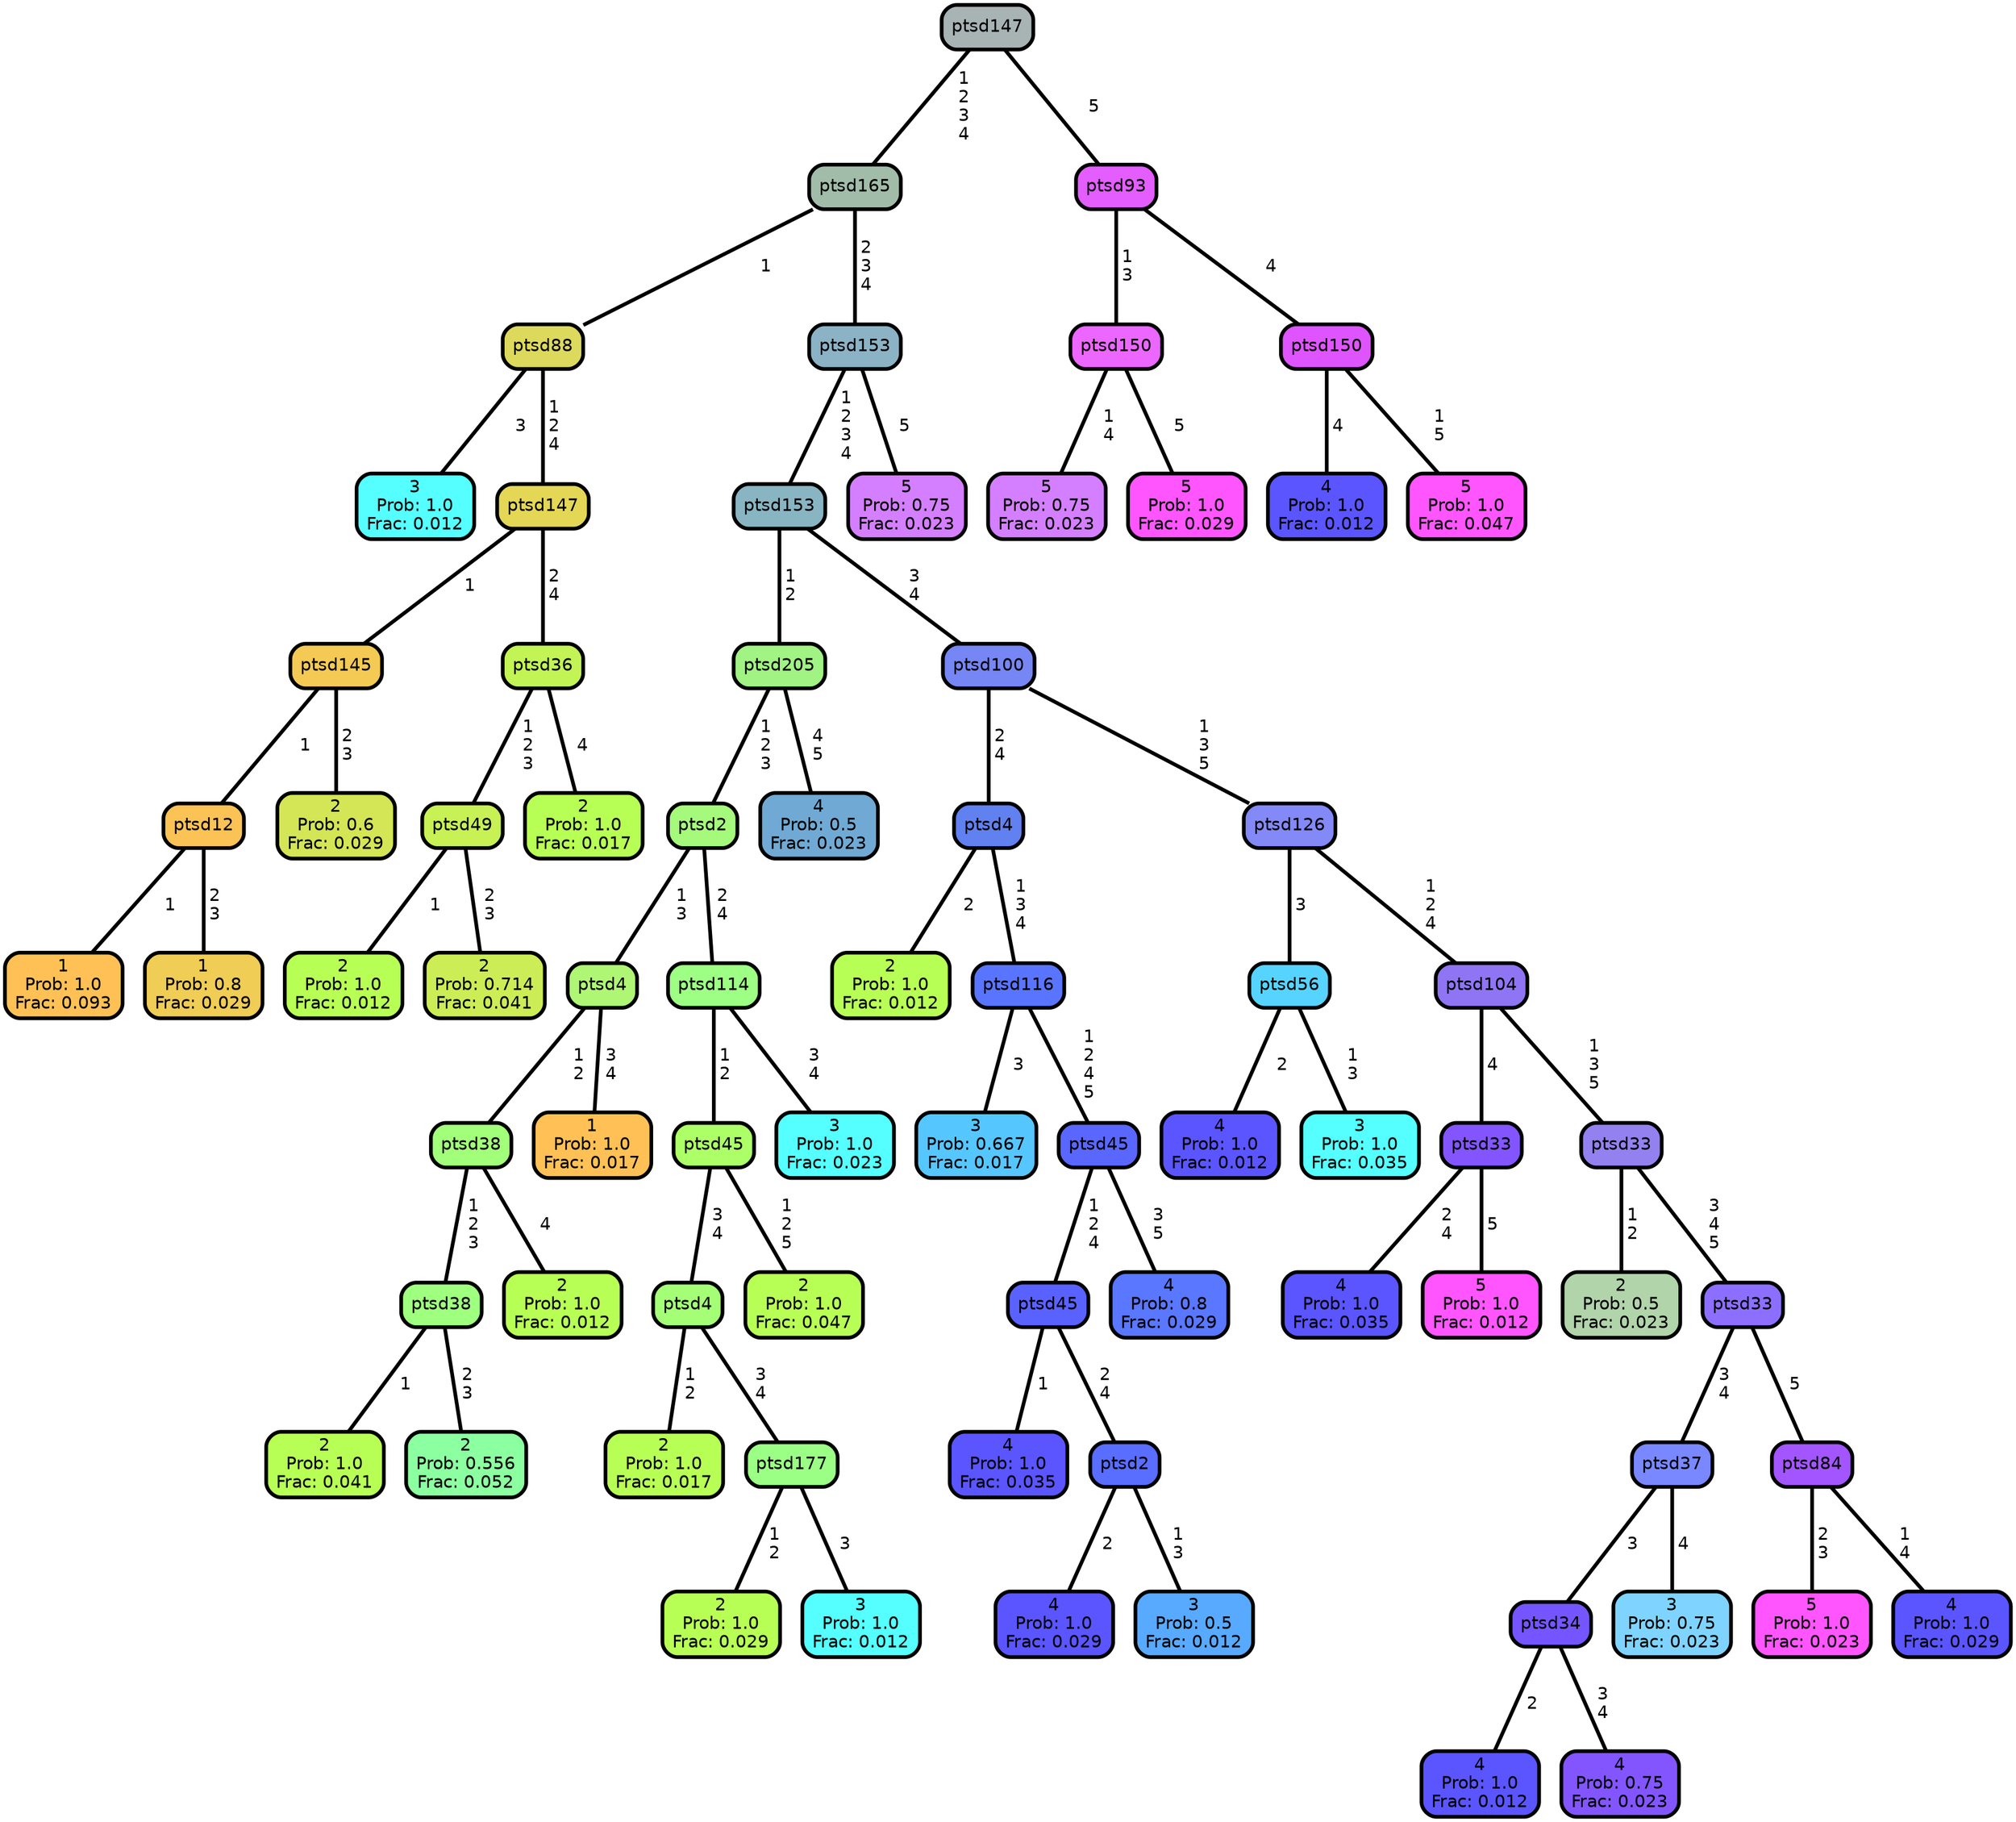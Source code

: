 graph Tree {
node [shape=box, style="filled, rounded",color="black",penwidth="3",fontcolor="black",                 fontname=helvetica] ;
graph [ranksep="0 equally", splines=straight,                 bgcolor=transparent, dpi=200] ;
edge [fontname=helvetica, color=black] ;
0 [label="3
Prob: 1.0
Frac: 0.012", fillcolor="#55ffff"] ;
1 [label="ptsd88", fillcolor="#ddd95d"] ;
2 [label="1
Prob: 1.0
Frac: 0.093", fillcolor="#ffc155"] ;
3 [label="ptsd12", fillcolor="#fbc355"] ;
4 [label="1
Prob: 0.8
Frac: 0.029", fillcolor="#f0cd55"] ;
5 [label="ptsd145", fillcolor="#f4ca55"] ;
6 [label="2
Prob: 0.6
Frac: 0.029", fillcolor="#d4e655"] ;
7 [label="ptsd147", fillcolor="#e4d755"] ;
8 [label="2
Prob: 1.0
Frac: 0.012", fillcolor="#b8ff55"] ;
9 [label="ptsd49", fillcolor="#c7f155"] ;
10 [label="2
Prob: 0.714
Frac: 0.041", fillcolor="#cced55"] ;
11 [label="ptsd36", fillcolor="#c3f455"] ;
12 [label="2
Prob: 1.0
Frac: 0.017", fillcolor="#b8ff55"] ;
13 [label="ptsd165", fillcolor="#a1bdaa"] ;
14 [label="2
Prob: 1.0
Frac: 0.041", fillcolor="#b8ff55"] ;
15 [label="ptsd38", fillcolor="#9fff7f"] ;
16 [label="2
Prob: 0.556
Frac: 0.052", fillcolor="#8cffa0"] ;
17 [label="ptsd38", fillcolor="#a2ff7a"] ;
18 [label="2
Prob: 1.0
Frac: 0.012", fillcolor="#b8ff55"] ;
19 [label="ptsd4", fillcolor="#aff675"] ;
20 [label="1
Prob: 1.0
Frac: 0.017", fillcolor="#ffc155"] ;
21 [label="ptsd2", fillcolor="#a5fa7c"] ;
22 [label="2
Prob: 1.0
Frac: 0.017", fillcolor="#b8ff55"] ;
23 [label="ptsd4", fillcolor="#a4ff77"] ;
24 [label="2
Prob: 1.0
Frac: 0.029", fillcolor="#b8ff55"] ;
25 [label="ptsd177", fillcolor="#9bff85"] ;
26 [label="3
Prob: 1.0
Frac: 0.012", fillcolor="#55ffff"] ;
27 [label="ptsd45", fillcolor="#adff67"] ;
28 [label="2
Prob: 1.0
Frac: 0.047", fillcolor="#b8ff55"] ;
29 [label="ptsd114", fillcolor="#9dff83"] ;
30 [label="3
Prob: 1.0
Frac: 0.023", fillcolor="#55ffff"] ;
31 [label="ptsd205", fillcolor="#a1f384"] ;
32 [label="4
Prob: 0.5
Frac: 0.023", fillcolor="#70aad4"] ;
33 [label="ptsd153", fillcolor="#89b5c3"] ;
34 [label="2
Prob: 1.0
Frac: 0.012", fillcolor="#b8ff55"] ;
35 [label="ptsd4", fillcolor="#6181f0"] ;
36 [label="3
Prob: 0.667
Frac: 0.017", fillcolor="#56c6ff"] ;
37 [label="ptsd116", fillcolor="#5975ff"] ;
38 [label="4
Prob: 1.0
Frac: 0.035", fillcolor="#5a55ff"] ;
39 [label="ptsd45", fillcolor="#5962ff"] ;
40 [label="4
Prob: 1.0
Frac: 0.029", fillcolor="#5a55ff"] ;
41 [label="ptsd2", fillcolor="#596dff"] ;
42 [label="3
Prob: 0.5
Frac: 0.012", fillcolor="#57aaff"] ;
43 [label="ptsd45", fillcolor="#5967ff"] ;
44 [label="4
Prob: 0.8
Frac: 0.029", fillcolor="#5977ff"] ;
45 [label="ptsd100", fillcolor="#7686f4"] ;
46 [label="4
Prob: 1.0
Frac: 0.012", fillcolor="#5a55ff"] ;
47 [label="ptsd56", fillcolor="#56d4ff"] ;
48 [label="3
Prob: 1.0
Frac: 0.035", fillcolor="#55ffff"] ;
49 [label="ptsd126", fillcolor="#8389f6"] ;
50 [label="4
Prob: 1.0
Frac: 0.035", fillcolor="#5a55ff"] ;
51 [label="ptsd33", fillcolor="#8355ff"] ;
52 [label="5
Prob: 1.0
Frac: 0.012", fillcolor="#ff55ff"] ;
53 [label="ptsd104", fillcolor="#8f75f4"] ;
54 [label="2
Prob: 0.5
Frac: 0.023", fillcolor="#b1d4aa"] ;
55 [label="ptsd33", fillcolor="#9381f0"] ;
56 [label="4
Prob: 1.0
Frac: 0.012", fillcolor="#5a55ff"] ;
57 [label="ptsd34", fillcolor="#7555ff"] ;
58 [label="4
Prob: 0.75
Frac: 0.023", fillcolor="#8355ff"] ;
59 [label="ptsd37", fillcolor="#7988ff"] ;
60 [label="3
Prob: 0.75
Frac: 0.023", fillcolor="#7fd4ff"] ;
61 [label="ptsd33", fillcolor="#8d6fff"] ;
62 [label="5
Prob: 1.0
Frac: 0.023", fillcolor="#ff55ff"] ;
63 [label="ptsd84", fillcolor="#a355ff"] ;
64 [label="4
Prob: 1.0
Frac: 0.029", fillcolor="#5a55ff"] ;
65 [label="ptsd153", fillcolor="#8bb3c5"] ;
66 [label="5
Prob: 0.75
Frac: 0.023", fillcolor="#d47fff"] ;
67 [label="ptsd147", fillcolor="#a8b3b3"] ;
68 [label="5
Prob: 0.75
Frac: 0.023", fillcolor="#d47fff"] ;
69 [label="ptsd150", fillcolor="#ec67ff"] ;
70 [label="5
Prob: 1.0
Frac: 0.029", fillcolor="#ff55ff"] ;
71 [label="ptsd93", fillcolor="#e45dff"] ;
72 [label="4
Prob: 1.0
Frac: 0.012", fillcolor="#5a55ff"] ;
73 [label="ptsd150", fillcolor="#de55ff"] ;
74 [label="5
Prob: 1.0
Frac: 0.047", fillcolor="#ff55ff"] ;
1 -- 0 [label=" 3",penwidth=3] ;
1 -- 7 [label=" 1\n 2\n 4",penwidth=3] ;
3 -- 2 [label=" 1",penwidth=3] ;
3 -- 4 [label=" 2\n 3",penwidth=3] ;
5 -- 3 [label=" 1",penwidth=3] ;
5 -- 6 [label=" 2\n 3",penwidth=3] ;
7 -- 5 [label=" 1",penwidth=3] ;
7 -- 11 [label=" 2\n 4",penwidth=3] ;
9 -- 8 [label=" 1",penwidth=3] ;
9 -- 10 [label=" 2\n 3",penwidth=3] ;
11 -- 9 [label=" 1\n 2\n 3",penwidth=3] ;
11 -- 12 [label=" 4",penwidth=3] ;
13 -- 1 [label=" 1",penwidth=3] ;
13 -- 65 [label=" 2\n 3\n 4",penwidth=3] ;
15 -- 14 [label=" 1",penwidth=3] ;
15 -- 16 [label=" 2\n 3",penwidth=3] ;
17 -- 15 [label=" 1\n 2\n 3",penwidth=3] ;
17 -- 18 [label=" 4",penwidth=3] ;
19 -- 17 [label=" 1\n 2",penwidth=3] ;
19 -- 20 [label=" 3\n 4",penwidth=3] ;
21 -- 19 [label=" 1\n 3",penwidth=3] ;
21 -- 29 [label=" 2\n 4",penwidth=3] ;
23 -- 22 [label=" 1\n 2",penwidth=3] ;
23 -- 25 [label=" 3\n 4",penwidth=3] ;
25 -- 24 [label=" 1\n 2",penwidth=3] ;
25 -- 26 [label=" 3",penwidth=3] ;
27 -- 23 [label=" 3\n 4",penwidth=3] ;
27 -- 28 [label=" 1\n 2\n 5",penwidth=3] ;
29 -- 27 [label=" 1\n 2",penwidth=3] ;
29 -- 30 [label=" 3\n 4",penwidth=3] ;
31 -- 21 [label=" 1\n 2\n 3",penwidth=3] ;
31 -- 32 [label=" 4\n 5",penwidth=3] ;
33 -- 31 [label=" 1\n 2",penwidth=3] ;
33 -- 45 [label=" 3\n 4",penwidth=3] ;
35 -- 34 [label=" 2",penwidth=3] ;
35 -- 37 [label=" 1\n 3\n 4",penwidth=3] ;
37 -- 36 [label=" 3",penwidth=3] ;
37 -- 43 [label=" 1\n 2\n 4\n 5",penwidth=3] ;
39 -- 38 [label=" 1",penwidth=3] ;
39 -- 41 [label=" 2\n 4",penwidth=3] ;
41 -- 40 [label=" 2",penwidth=3] ;
41 -- 42 [label=" 1\n 3",penwidth=3] ;
43 -- 39 [label=" 1\n 2\n 4",penwidth=3] ;
43 -- 44 [label=" 3\n 5",penwidth=3] ;
45 -- 35 [label=" 2\n 4",penwidth=3] ;
45 -- 49 [label=" 1\n 3\n 5",penwidth=3] ;
47 -- 46 [label=" 2",penwidth=3] ;
47 -- 48 [label=" 1\n 3",penwidth=3] ;
49 -- 47 [label=" 3",penwidth=3] ;
49 -- 53 [label=" 1\n 2\n 4",penwidth=3] ;
51 -- 50 [label=" 2\n 4",penwidth=3] ;
51 -- 52 [label=" 5",penwidth=3] ;
53 -- 51 [label=" 4",penwidth=3] ;
53 -- 55 [label=" 1\n 3\n 5",penwidth=3] ;
55 -- 54 [label=" 1\n 2",penwidth=3] ;
55 -- 61 [label=" 3\n 4\n 5",penwidth=3] ;
57 -- 56 [label=" 2",penwidth=3] ;
57 -- 58 [label=" 3\n 4",penwidth=3] ;
59 -- 57 [label=" 3",penwidth=3] ;
59 -- 60 [label=" 4",penwidth=3] ;
61 -- 59 [label=" 3\n 4",penwidth=3] ;
61 -- 63 [label=" 5",penwidth=3] ;
63 -- 62 [label=" 2\n 3",penwidth=3] ;
63 -- 64 [label=" 1\n 4",penwidth=3] ;
65 -- 33 [label=" 1\n 2\n 3\n 4",penwidth=3] ;
65 -- 66 [label=" 5",penwidth=3] ;
67 -- 13 [label=" 1\n 2\n 3\n 4",penwidth=3] ;
67 -- 71 [label=" 5",penwidth=3] ;
69 -- 68 [label=" 1\n 4",penwidth=3] ;
69 -- 70 [label=" 5",penwidth=3] ;
71 -- 69 [label=" 1\n 3",penwidth=3] ;
71 -- 73 [label=" 4",penwidth=3] ;
73 -- 72 [label=" 4",penwidth=3] ;
73 -- 74 [label=" 1\n 5",penwidth=3] ;
{rank = same;}}